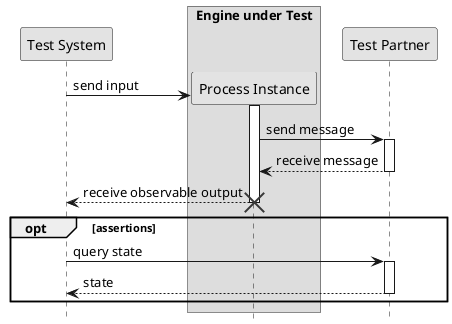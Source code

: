 @startuml

participant framework as "Test System"

box "Engine under Test"
	participant instance as "Process Instance"
end box

participant testpartner as "Test Partner"

create instance
framework as "Test System" -> instance  : send input
activate instance
instance  -> testpartner : send message
activate testpartner
testpartner --> instance : receive message
deactivate testpartner
instance --> framework : receive observable output
destroy instance

opt assertions
 framework -> testpartner : query state
 activate testpartner
 testpartner --> framework: state
 deactivate testpartner
end

hide footbox

hide empty members
hide empty methods
hide circle

skinparam monochrome true
skinparam shadowing false
skinparam packageStyle rect
@enduml
